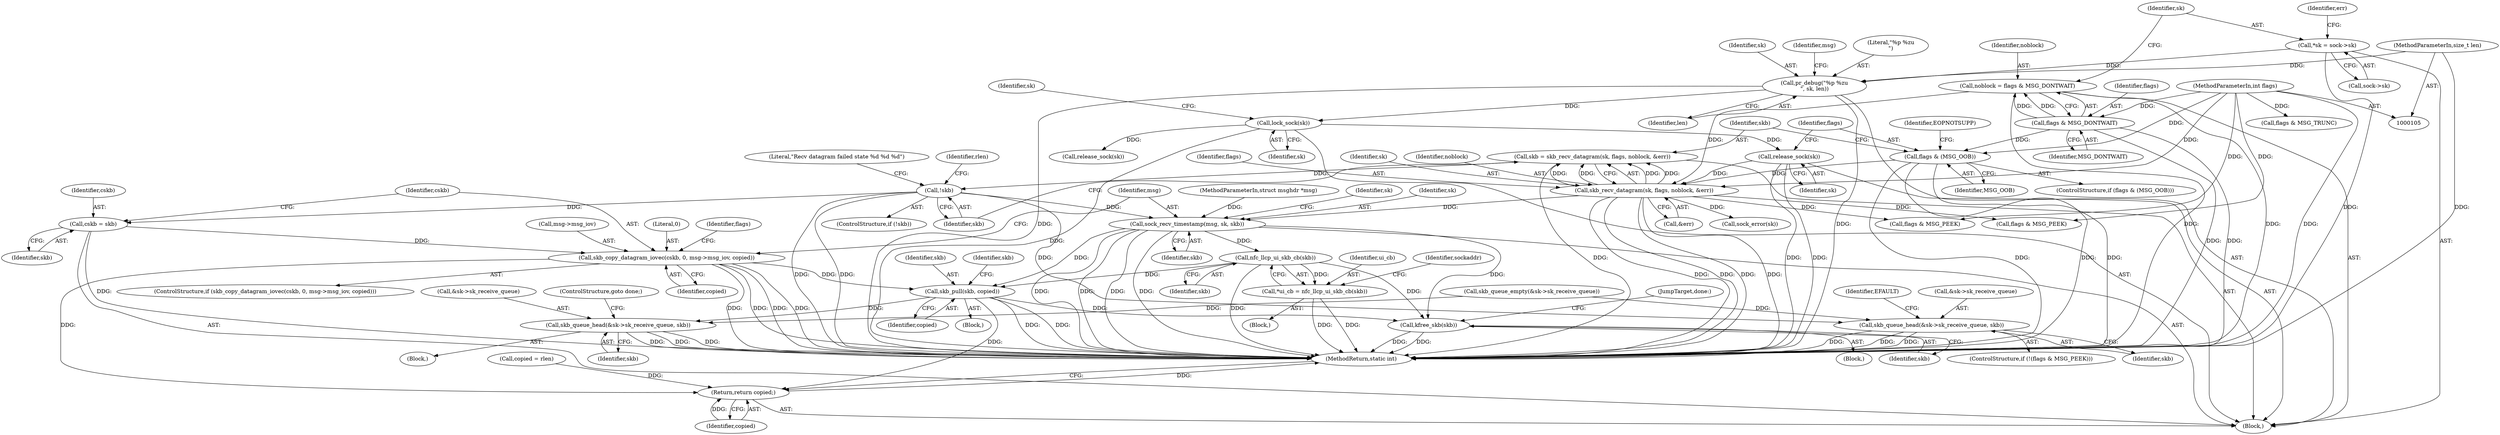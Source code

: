 digraph "0_linux_d26d6504f23e803824e8ebd14e52d4fc0a0b09cb@API" {
"1000169" [label="(Call,skb = skb_recv_datagram(sk, flags, noblock, &err))"];
"1000171" [label="(Call,skb_recv_datagram(sk, flags, noblock, &err))"];
"1000160" [label="(Call,release_sock(sk))"];
"1000141" [label="(Call,lock_sock(sk))"];
"1000132" [label="(Call,pr_debug(\"%p %zu\n\", sk, len))"];
"1000119" [label="(Call,*sk = sock->sk)"];
"1000109" [label="(MethodParameterIn,size_t len)"];
"1000163" [label="(Call,flags & (MSG_OOB))"];
"1000115" [label="(Call,flags & MSG_DONTWAIT)"];
"1000110" [label="(MethodParameterIn,int flags)"];
"1000113" [label="(Call,noblock = flags & MSG_DONTWAIT)"];
"1000178" [label="(Call,!skb)"];
"1000204" [label="(Call,cskb = skb)"];
"1000208" [label="(Call,skb_copy_datagram_iovec(cskb, 0, msg->msg_iov, copied))"];
"1000327" [label="(Call,skb_pull(skb, copied))"];
"1000335" [label="(Call,skb_queue_head(&sk->sk_receive_queue, skb))"];
"1000342" [label="(Call,kfree_skb(skb))"];
"1000358" [label="(Return,return copied;)"];
"1000221" [label="(Call,skb_queue_head(&sk->sk_receive_queue, skb))"];
"1000230" [label="(Call,sock_recv_timestamp(msg, sk, skb))"];
"1000248" [label="(Call,nfc_llcp_ui_skb_cb(skb))"];
"1000246" [label="(Call,*ui_cb = nfc_llcp_ui_skb_cb(skb))"];
"1000177" [label="(ControlStructure,if (!skb))"];
"1000231" [label="(Identifier,msg)"];
"1000229" [label="(Identifier,EFAULT)"];
"1000355" [label="(Call,copied = rlen)"];
"1000114" [label="(Identifier,noblock)"];
"1000170" [label="(Identifier,skb)"];
"1000200" [label="(Identifier,rlen)"];
"1000332" [label="(Identifier,skb)"];
"1000222" [label="(Call,&sk->sk_receive_queue)"];
"1000147" [label="(Identifier,sk)"];
"1000207" [label="(ControlStructure,if (skb_copy_datagram_iovec(cskb, 0, msg->msg_iov, copied)))"];
"1000108" [label="(MethodParameterIn,struct msghdr *msg)"];
"1000249" [label="(Identifier,skb)"];
"1000133" [label="(Literal,\"%p %zu\n\")"];
"1000344" [label="(JumpTarget,done:)"];
"1000210" [label="(Literal,0)"];
"1000171" [label="(Call,skb_recv_datagram(sk, flags, noblock, &err))"];
"1000178" [label="(Call,!skb)"];
"1000246" [label="(Call,*ui_cb = nfc_llcp_ui_skb_cb(skb))"];
"1000161" [label="(Identifier,sk)"];
"1000134" [label="(Identifier,sk)"];
"1000132" [label="(Call,pr_debug(\"%p %zu\n\", sk, len))"];
"1000120" [label="(Identifier,sk)"];
"1000343" [label="(Identifier,skb)"];
"1000219" [label="(Identifier,flags)"];
"1000328" [label="(Identifier,skb)"];
"1000230" [label="(Call,sock_recv_timestamp(msg, sk, skb))"];
"1000116" [label="(Identifier,flags)"];
"1000179" [label="(Identifier,skb)"];
"1000329" [label="(Identifier,copied)"];
"1000173" [label="(Identifier,flags)"];
"1000205" [label="(Identifier,cskb)"];
"1000352" [label="(Call,flags & MSG_TRUNC)"];
"1000335" [label="(Call,skb_queue_head(&sk->sk_receive_queue, skb))"];
"1000226" [label="(Identifier,skb)"];
"1000244" [label="(Block,)"];
"1000334" [label="(Block,)"];
"1000138" [label="(Identifier,msg)"];
"1000358" [label="(Return,return copied;)"];
"1000162" [label="(ControlStructure,if (flags & (MSG_OOB)))"];
"1000304" [label="(Call,flags & MSG_PEEK)"];
"1000216" [label="(ControlStructure,if (!(flags & MSG_PEEK)))"];
"1000130" [label="(Identifier,err)"];
"1000247" [label="(Identifier,ui_cb)"];
"1000238" [label="(Identifier,sk)"];
"1000175" [label="(Call,&err)"];
"1000141" [label="(Call,lock_sock(sk))"];
"1000117" [label="(Identifier,MSG_DONTWAIT)"];
"1000172" [label="(Identifier,sk)"];
"1000232" [label="(Identifier,sk)"];
"1000174" [label="(Identifier,noblock)"];
"1000307" [label="(Block,)"];
"1000233" [label="(Identifier,skb)"];
"1000208" [label="(Call,skb_copy_datagram_iovec(cskb, 0, msg->msg_iov, copied))"];
"1000109" [label="(MethodParameterIn,size_t len)"];
"1000110" [label="(MethodParameterIn,int flags)"];
"1000326" [label="(Block,)"];
"1000121" [label="(Call,sock->sk)"];
"1000360" [label="(MethodReturn,static int)"];
"1000341" [label="(ControlStructure,goto done;)"];
"1000204" [label="(Call,cskb = skb)"];
"1000135" [label="(Identifier,len)"];
"1000168" [label="(Identifier,EOPNOTSUPP)"];
"1000182" [label="(Literal,\"Recv datagram failed state %d %d %d\")"];
"1000165" [label="(Identifier,MSG_OOB)"];
"1000164" [label="(Identifier,flags)"];
"1000169" [label="(Call,skb = skb_recv_datagram(sk, flags, noblock, &err))"];
"1000113" [label="(Call,noblock = flags & MSG_DONTWAIT)"];
"1000218" [label="(Call,flags & MSG_PEEK)"];
"1000214" [label="(Identifier,copied)"];
"1000111" [label="(Block,)"];
"1000327" [label="(Call,skb_pull(skb, copied))"];
"1000206" [label="(Identifier,skb)"];
"1000160" [label="(Call,release_sock(sk))"];
"1000187" [label="(Call,sock_error(sk))"];
"1000248" [label="(Call,nfc_llcp_ui_skb_cb(skb))"];
"1000336" [label="(Call,&sk->sk_receive_queue)"];
"1000252" [label="(Identifier,sockaddr)"];
"1000221" [label="(Call,skb_queue_head(&sk->sk_receive_queue, skb))"];
"1000209" [label="(Identifier,cskb)"];
"1000342" [label="(Call,kfree_skb(skb))"];
"1000150" [label="(Call,skb_queue_empty(&sk->sk_receive_queue))"];
"1000115" [label="(Call,flags & MSG_DONTWAIT)"];
"1000340" [label="(Identifier,skb)"];
"1000142" [label="(Identifier,sk)"];
"1000359" [label="(Identifier,copied)"];
"1000156" [label="(Call,release_sock(sk))"];
"1000119" [label="(Call,*sk = sock->sk)"];
"1000211" [label="(Call,msg->msg_iov)"];
"1000163" [label="(Call,flags & (MSG_OOB))"];
"1000169" -> "1000111"  [label="AST: "];
"1000169" -> "1000171"  [label="CFG: "];
"1000170" -> "1000169"  [label="AST: "];
"1000171" -> "1000169"  [label="AST: "];
"1000179" -> "1000169"  [label="CFG: "];
"1000169" -> "1000360"  [label="DDG: "];
"1000171" -> "1000169"  [label="DDG: "];
"1000171" -> "1000169"  [label="DDG: "];
"1000171" -> "1000169"  [label="DDG: "];
"1000171" -> "1000169"  [label="DDG: "];
"1000169" -> "1000178"  [label="DDG: "];
"1000171" -> "1000175"  [label="CFG: "];
"1000172" -> "1000171"  [label="AST: "];
"1000173" -> "1000171"  [label="AST: "];
"1000174" -> "1000171"  [label="AST: "];
"1000175" -> "1000171"  [label="AST: "];
"1000171" -> "1000360"  [label="DDG: "];
"1000171" -> "1000360"  [label="DDG: "];
"1000171" -> "1000360"  [label="DDG: "];
"1000171" -> "1000360"  [label="DDG: "];
"1000160" -> "1000171"  [label="DDG: "];
"1000163" -> "1000171"  [label="DDG: "];
"1000110" -> "1000171"  [label="DDG: "];
"1000113" -> "1000171"  [label="DDG: "];
"1000171" -> "1000187"  [label="DDG: "];
"1000171" -> "1000218"  [label="DDG: "];
"1000171" -> "1000230"  [label="DDG: "];
"1000171" -> "1000304"  [label="DDG: "];
"1000160" -> "1000111"  [label="AST: "];
"1000160" -> "1000161"  [label="CFG: "];
"1000161" -> "1000160"  [label="AST: "];
"1000164" -> "1000160"  [label="CFG: "];
"1000160" -> "1000360"  [label="DDG: "];
"1000160" -> "1000360"  [label="DDG: "];
"1000141" -> "1000160"  [label="DDG: "];
"1000141" -> "1000111"  [label="AST: "];
"1000141" -> "1000142"  [label="CFG: "];
"1000142" -> "1000141"  [label="AST: "];
"1000147" -> "1000141"  [label="CFG: "];
"1000141" -> "1000360"  [label="DDG: "];
"1000132" -> "1000141"  [label="DDG: "];
"1000141" -> "1000156"  [label="DDG: "];
"1000132" -> "1000111"  [label="AST: "];
"1000132" -> "1000135"  [label="CFG: "];
"1000133" -> "1000132"  [label="AST: "];
"1000134" -> "1000132"  [label="AST: "];
"1000135" -> "1000132"  [label="AST: "];
"1000138" -> "1000132"  [label="CFG: "];
"1000132" -> "1000360"  [label="DDG: "];
"1000132" -> "1000360"  [label="DDG: "];
"1000119" -> "1000132"  [label="DDG: "];
"1000109" -> "1000132"  [label="DDG: "];
"1000119" -> "1000111"  [label="AST: "];
"1000119" -> "1000121"  [label="CFG: "];
"1000120" -> "1000119"  [label="AST: "];
"1000121" -> "1000119"  [label="AST: "];
"1000130" -> "1000119"  [label="CFG: "];
"1000119" -> "1000360"  [label="DDG: "];
"1000109" -> "1000105"  [label="AST: "];
"1000109" -> "1000360"  [label="DDG: "];
"1000163" -> "1000162"  [label="AST: "];
"1000163" -> "1000165"  [label="CFG: "];
"1000164" -> "1000163"  [label="AST: "];
"1000165" -> "1000163"  [label="AST: "];
"1000168" -> "1000163"  [label="CFG: "];
"1000170" -> "1000163"  [label="CFG: "];
"1000163" -> "1000360"  [label="DDG: "];
"1000163" -> "1000360"  [label="DDG: "];
"1000163" -> "1000360"  [label="DDG: "];
"1000115" -> "1000163"  [label="DDG: "];
"1000110" -> "1000163"  [label="DDG: "];
"1000115" -> "1000113"  [label="AST: "];
"1000115" -> "1000117"  [label="CFG: "];
"1000116" -> "1000115"  [label="AST: "];
"1000117" -> "1000115"  [label="AST: "];
"1000113" -> "1000115"  [label="CFG: "];
"1000115" -> "1000360"  [label="DDG: "];
"1000115" -> "1000360"  [label="DDG: "];
"1000115" -> "1000113"  [label="DDG: "];
"1000115" -> "1000113"  [label="DDG: "];
"1000110" -> "1000115"  [label="DDG: "];
"1000110" -> "1000105"  [label="AST: "];
"1000110" -> "1000360"  [label="DDG: "];
"1000110" -> "1000218"  [label="DDG: "];
"1000110" -> "1000304"  [label="DDG: "];
"1000110" -> "1000352"  [label="DDG: "];
"1000113" -> "1000111"  [label="AST: "];
"1000114" -> "1000113"  [label="AST: "];
"1000120" -> "1000113"  [label="CFG: "];
"1000113" -> "1000360"  [label="DDG: "];
"1000113" -> "1000360"  [label="DDG: "];
"1000178" -> "1000177"  [label="AST: "];
"1000178" -> "1000179"  [label="CFG: "];
"1000179" -> "1000178"  [label="AST: "];
"1000182" -> "1000178"  [label="CFG: "];
"1000200" -> "1000178"  [label="CFG: "];
"1000178" -> "1000360"  [label="DDG: "];
"1000178" -> "1000360"  [label="DDG: "];
"1000178" -> "1000204"  [label="DDG: "];
"1000178" -> "1000221"  [label="DDG: "];
"1000178" -> "1000230"  [label="DDG: "];
"1000204" -> "1000111"  [label="AST: "];
"1000204" -> "1000206"  [label="CFG: "];
"1000205" -> "1000204"  [label="AST: "];
"1000206" -> "1000204"  [label="AST: "];
"1000209" -> "1000204"  [label="CFG: "];
"1000204" -> "1000360"  [label="DDG: "];
"1000204" -> "1000208"  [label="DDG: "];
"1000208" -> "1000207"  [label="AST: "];
"1000208" -> "1000214"  [label="CFG: "];
"1000209" -> "1000208"  [label="AST: "];
"1000210" -> "1000208"  [label="AST: "];
"1000211" -> "1000208"  [label="AST: "];
"1000214" -> "1000208"  [label="AST: "];
"1000219" -> "1000208"  [label="CFG: "];
"1000231" -> "1000208"  [label="CFG: "];
"1000208" -> "1000360"  [label="DDG: "];
"1000208" -> "1000360"  [label="DDG: "];
"1000208" -> "1000360"  [label="DDG: "];
"1000208" -> "1000360"  [label="DDG: "];
"1000208" -> "1000327"  [label="DDG: "];
"1000208" -> "1000358"  [label="DDG: "];
"1000327" -> "1000326"  [label="AST: "];
"1000327" -> "1000329"  [label="CFG: "];
"1000328" -> "1000327"  [label="AST: "];
"1000329" -> "1000327"  [label="AST: "];
"1000332" -> "1000327"  [label="CFG: "];
"1000327" -> "1000360"  [label="DDG: "];
"1000327" -> "1000360"  [label="DDG: "];
"1000230" -> "1000327"  [label="DDG: "];
"1000248" -> "1000327"  [label="DDG: "];
"1000327" -> "1000335"  [label="DDG: "];
"1000327" -> "1000342"  [label="DDG: "];
"1000327" -> "1000358"  [label="DDG: "];
"1000335" -> "1000334"  [label="AST: "];
"1000335" -> "1000340"  [label="CFG: "];
"1000336" -> "1000335"  [label="AST: "];
"1000340" -> "1000335"  [label="AST: "];
"1000341" -> "1000335"  [label="CFG: "];
"1000335" -> "1000360"  [label="DDG: "];
"1000335" -> "1000360"  [label="DDG: "];
"1000335" -> "1000360"  [label="DDG: "];
"1000150" -> "1000335"  [label="DDG: "];
"1000342" -> "1000307"  [label="AST: "];
"1000342" -> "1000343"  [label="CFG: "];
"1000343" -> "1000342"  [label="AST: "];
"1000344" -> "1000342"  [label="CFG: "];
"1000342" -> "1000360"  [label="DDG: "];
"1000342" -> "1000360"  [label="DDG: "];
"1000230" -> "1000342"  [label="DDG: "];
"1000248" -> "1000342"  [label="DDG: "];
"1000358" -> "1000111"  [label="AST: "];
"1000358" -> "1000359"  [label="CFG: "];
"1000359" -> "1000358"  [label="AST: "];
"1000360" -> "1000358"  [label="CFG: "];
"1000358" -> "1000360"  [label="DDG: "];
"1000359" -> "1000358"  [label="DDG: "];
"1000355" -> "1000358"  [label="DDG: "];
"1000221" -> "1000216"  [label="AST: "];
"1000221" -> "1000226"  [label="CFG: "];
"1000222" -> "1000221"  [label="AST: "];
"1000226" -> "1000221"  [label="AST: "];
"1000229" -> "1000221"  [label="CFG: "];
"1000221" -> "1000360"  [label="DDG: "];
"1000221" -> "1000360"  [label="DDG: "];
"1000221" -> "1000360"  [label="DDG: "];
"1000150" -> "1000221"  [label="DDG: "];
"1000230" -> "1000111"  [label="AST: "];
"1000230" -> "1000233"  [label="CFG: "];
"1000231" -> "1000230"  [label="AST: "];
"1000232" -> "1000230"  [label="AST: "];
"1000233" -> "1000230"  [label="AST: "];
"1000238" -> "1000230"  [label="CFG: "];
"1000230" -> "1000360"  [label="DDG: "];
"1000230" -> "1000360"  [label="DDG: "];
"1000230" -> "1000360"  [label="DDG: "];
"1000230" -> "1000360"  [label="DDG: "];
"1000108" -> "1000230"  [label="DDG: "];
"1000230" -> "1000248"  [label="DDG: "];
"1000248" -> "1000246"  [label="AST: "];
"1000248" -> "1000249"  [label="CFG: "];
"1000249" -> "1000248"  [label="AST: "];
"1000246" -> "1000248"  [label="CFG: "];
"1000248" -> "1000360"  [label="DDG: "];
"1000248" -> "1000246"  [label="DDG: "];
"1000246" -> "1000244"  [label="AST: "];
"1000247" -> "1000246"  [label="AST: "];
"1000252" -> "1000246"  [label="CFG: "];
"1000246" -> "1000360"  [label="DDG: "];
"1000246" -> "1000360"  [label="DDG: "];
}
